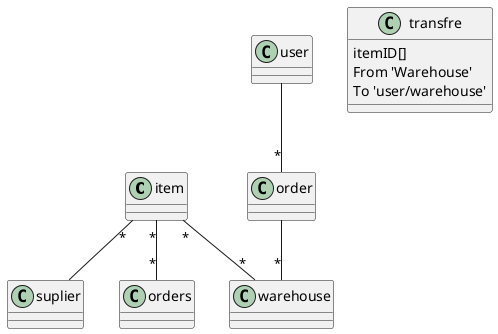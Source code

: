 @startuml
class item
class suplier
class order{

}
class user
class warehouse

class transfre{
    itemID[]
    From 'Warehouse'
    To 'user/warehouse'
}

item "*"--"*" warehouse
item "*"-- suplier
item "*"--"*" orders
order --"*" warehouse
user --"*" order
@enduml